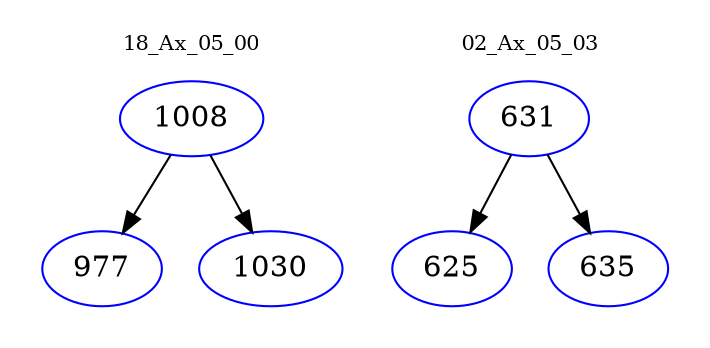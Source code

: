 digraph{
subgraph cluster_0 {
color = white
label = "18_Ax_05_00";
fontsize=10;
T0_1008 [label="1008", color="blue"]
T0_1008 -> T0_977 [color="black"]
T0_977 [label="977", color="blue"]
T0_1008 -> T0_1030 [color="black"]
T0_1030 [label="1030", color="blue"]
}
subgraph cluster_1 {
color = white
label = "02_Ax_05_03";
fontsize=10;
T1_631 [label="631", color="blue"]
T1_631 -> T1_625 [color="black"]
T1_625 [label="625", color="blue"]
T1_631 -> T1_635 [color="black"]
T1_635 [label="635", color="blue"]
}
}
